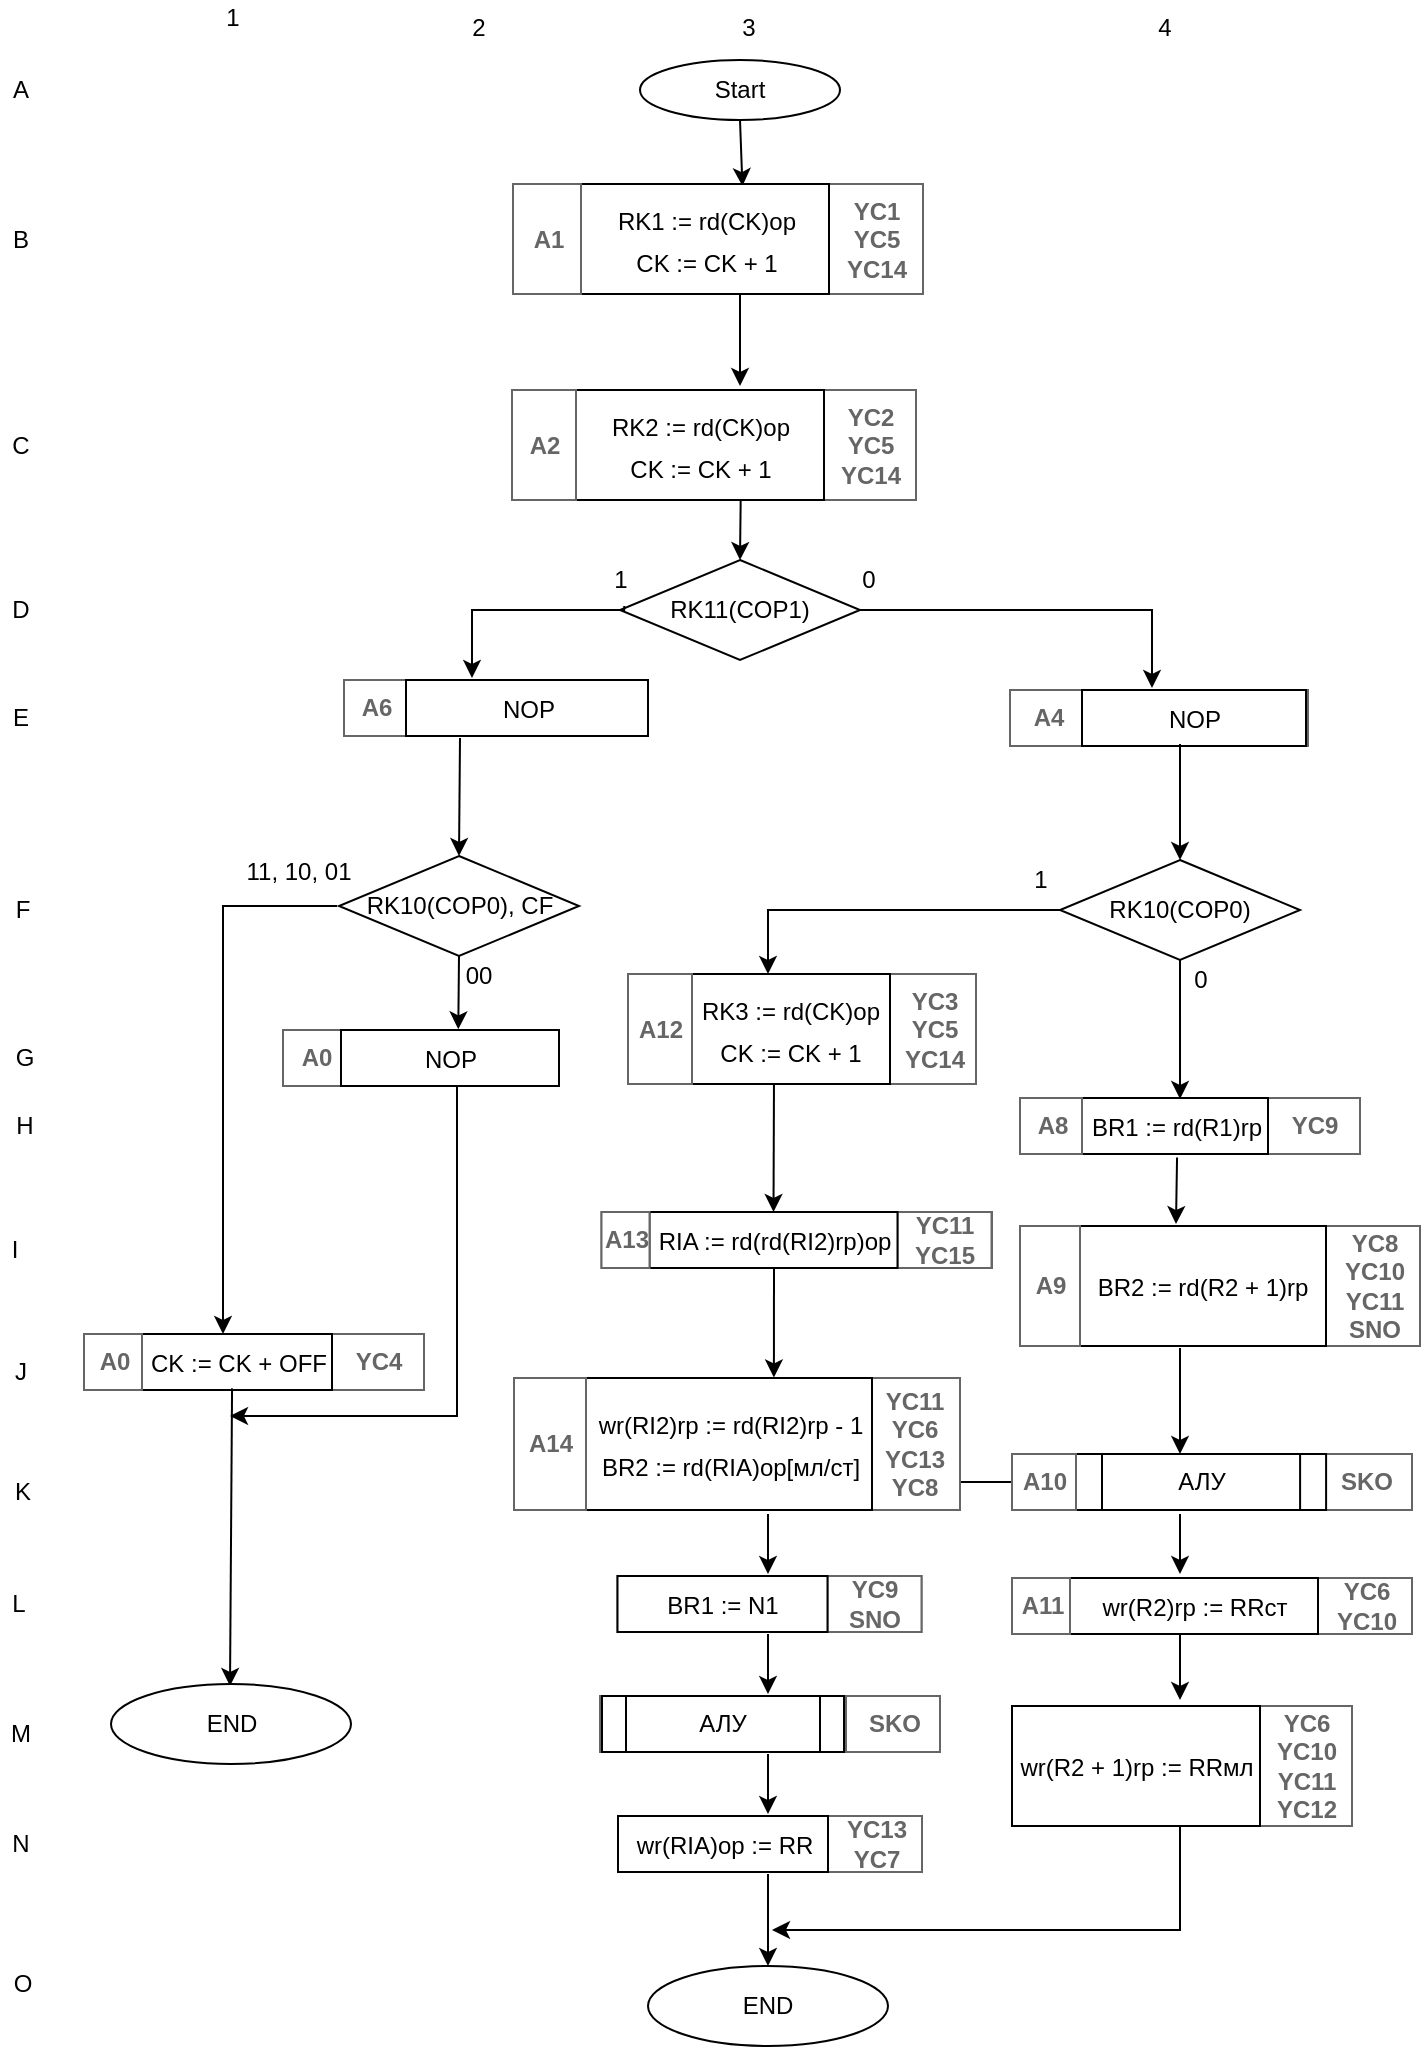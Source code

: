 <mxfile version="18.1.3" type="github">
  <diagram id="KE3Y_JJDXEvooJmlkgoM" name="Page-1">
    <mxGraphModel dx="1329" dy="425" grid="0" gridSize="10" guides="1" tooltips="1" connect="1" arrows="1" fold="1" page="0" pageScale="1" pageWidth="827" pageHeight="1169" math="0" shadow="0">
      <root>
        <mxCell id="0" />
        <mxCell id="1" parent="0" />
        <mxCell id="UL9RxV9l1OQldz9KdJYa-1" value="Start" style="ellipse;whiteSpace=wrap;html=1;" parent="1" vertex="1">
          <mxGeometry x="300" y="40" width="100" height="30" as="geometry" />
        </mxCell>
        <mxCell id="UL9RxV9l1OQldz9KdJYa-2" value="" style="endArrow=classic;html=1;rounded=0;exitX=0.5;exitY=1;exitDx=0;exitDy=0;entryX=0.651;entryY=0.019;entryDx=0;entryDy=0;entryPerimeter=0;" parent="1" source="UL9RxV9l1OQldz9KdJYa-1" target="xAPefbZH91MnTpr2km9e-11" edge="1">
          <mxGeometry width="50" height="50" relative="1" as="geometry">
            <mxPoint x="360" y="280" as="sourcePoint" />
            <mxPoint x="350" y="90" as="targetPoint" />
          </mxGeometry>
        </mxCell>
        <mxCell id="UL9RxV9l1OQldz9KdJYa-8" value="" style="endArrow=classic;html=1;rounded=0;" parent="1" edge="1">
          <mxGeometry width="50" height="50" relative="1" as="geometry">
            <mxPoint x="350" y="155" as="sourcePoint" />
            <mxPoint x="350" y="203" as="targetPoint" />
          </mxGeometry>
        </mxCell>
        <mxCell id="UL9RxV9l1OQldz9KdJYa-11" value="RK11(COP1)" style="rhombus;whiteSpace=wrap;html=1;" parent="1" vertex="1">
          <mxGeometry x="290" y="290" width="120" height="50" as="geometry" />
        </mxCell>
        <mxCell id="UL9RxV9l1OQldz9KdJYa-12" value="" style="endArrow=classic;html=1;rounded=0;exitX=0.652;exitY=0.983;exitDx=0;exitDy=0;entryX=0.5;entryY=0;entryDx=0;entryDy=0;exitPerimeter=0;" parent="1" target="UL9RxV9l1OQldz9KdJYa-11" edge="1">
          <mxGeometry width="50" height="50" relative="1" as="geometry">
            <mxPoint x="350.348" y="259.065" as="sourcePoint" />
            <mxPoint x="410" y="310" as="targetPoint" />
          </mxGeometry>
        </mxCell>
        <mxCell id="UL9RxV9l1OQldz9KdJYa-13" value="" style="edgeStyle=segmentEdgeStyle;endArrow=classic;html=1;rounded=0;exitX=0.607;exitY=1.15;exitDx=0;exitDy=0;exitPerimeter=0;" parent="1" source="UL9RxV9l1OQldz9KdJYa-30" edge="1">
          <mxGeometry width="50" height="50" relative="1" as="geometry">
            <mxPoint x="256" y="315" as="sourcePoint" />
            <mxPoint x="216" y="349" as="targetPoint" />
            <Array as="points">
              <mxPoint x="292" y="315" />
              <mxPoint x="216" y="315" />
            </Array>
          </mxGeometry>
        </mxCell>
        <mxCell id="UL9RxV9l1OQldz9KdJYa-15" value="" style="edgeStyle=segmentEdgeStyle;endArrow=classic;html=1;rounded=0;exitX=1;exitY=0.5;exitDx=0;exitDy=0;" parent="1" source="UL9RxV9l1OQldz9KdJYa-11" edge="1">
          <mxGeometry width="50" height="50" relative="1" as="geometry">
            <mxPoint x="360" y="360" as="sourcePoint" />
            <mxPoint x="556" y="354" as="targetPoint" />
            <Array as="points">
              <mxPoint x="556" y="315" />
              <mxPoint x="556" y="354" />
            </Array>
          </mxGeometry>
        </mxCell>
        <mxCell id="UL9RxV9l1OQldz9KdJYa-16" value="RK10(COP0), CF" style="rhombus;whiteSpace=wrap;html=1;" parent="1" vertex="1">
          <mxGeometry x="149.5" y="438" width="120" height="50" as="geometry" />
        </mxCell>
        <mxCell id="UL9RxV9l1OQldz9KdJYa-17" value="RK10(COP0)" style="rhombus;whiteSpace=wrap;html=1;" parent="1" vertex="1">
          <mxGeometry x="510" y="440" width="120" height="50" as="geometry" />
        </mxCell>
        <mxCell id="UL9RxV9l1OQldz9KdJYa-23" value="" style="edgeStyle=segmentEdgeStyle;endArrow=classic;html=1;rounded=0;exitX=0;exitY=0.5;exitDx=0;exitDy=0;entryX=0.5;entryY=0;entryDx=0;entryDy=0;" parent="1" edge="1">
          <mxGeometry width="50" height="50" relative="1" as="geometry">
            <mxPoint x="148.5" y="463" as="sourcePoint" />
            <mxPoint x="91.5" y="677" as="targetPoint" />
          </mxGeometry>
        </mxCell>
        <mxCell id="UL9RxV9l1OQldz9KdJYa-26" value="11, 10, 01" style="text;html=1;align=center;verticalAlign=middle;resizable=0;points=[];autosize=1;strokeColor=none;fillColor=none;" parent="1" vertex="1">
          <mxGeometry x="97.5" y="437" width="63" height="18" as="geometry" />
        </mxCell>
        <mxCell id="UL9RxV9l1OQldz9KdJYa-27" value="00" style="text;html=1;align=center;verticalAlign=middle;resizable=0;points=[];autosize=1;strokeColor=none;fillColor=none;" parent="1" vertex="1">
          <mxGeometry x="207.5" y="489" width="23" height="18" as="geometry" />
        </mxCell>
        <mxCell id="UL9RxV9l1OQldz9KdJYa-28" value="" style="edgeStyle=segmentEdgeStyle;endArrow=classic;html=1;rounded=0;exitX=0.5;exitY=1;exitDx=0;exitDy=0;" parent="1" source="Rq9QGD1ZIxuHI4rxeVDs-13" edge="1">
          <mxGeometry width="50" height="50" relative="1" as="geometry">
            <mxPoint x="208.5" y="597" as="sourcePoint" />
            <mxPoint x="95" y="718" as="targetPoint" />
            <Array as="points">
              <mxPoint x="208.5" y="553" />
              <mxPoint x="208.5" y="718" />
            </Array>
          </mxGeometry>
        </mxCell>
        <mxCell id="UL9RxV9l1OQldz9KdJYa-30" value="1" style="text;html=1;align=center;verticalAlign=middle;resizable=0;points=[];autosize=1;strokeColor=none;fillColor=none;" parent="1" vertex="1">
          <mxGeometry x="280" y="290" width="20" height="20" as="geometry" />
        </mxCell>
        <mxCell id="UL9RxV9l1OQldz9KdJYa-31" value="0" style="text;html=1;align=center;verticalAlign=middle;resizable=0;points=[];autosize=1;strokeColor=none;fillColor=none;" parent="1" vertex="1">
          <mxGeometry x="404" y="290" width="20" height="20" as="geometry" />
        </mxCell>
        <mxCell id="UL9RxV9l1OQldz9KdJYa-32" value="" style="endArrow=classic;html=1;rounded=0;exitX=0.5;exitY=1;exitDx=0;exitDy=0;entryX=0.527;entryY=0.017;entryDx=0;entryDy=0;entryPerimeter=0;" parent="1" source="UL9RxV9l1OQldz9KdJYa-17" target="xAPefbZH91MnTpr2km9e-21" edge="1">
          <mxGeometry width="50" height="50" relative="1" as="geometry">
            <mxPoint x="330" y="700" as="sourcePoint" />
            <mxPoint x="569" y="558" as="targetPoint" />
          </mxGeometry>
        </mxCell>
        <mxCell id="UL9RxV9l1OQldz9KdJYa-35" value="" style="endArrow=classic;html=1;rounded=0;exitX=0.511;exitY=1.061;exitDx=0;exitDy=0;exitPerimeter=0;" parent="1" source="xAPefbZH91MnTpr2km9e-21" edge="1">
          <mxGeometry width="50" height="50" relative="1" as="geometry">
            <mxPoint x="571" y="588" as="sourcePoint" />
            <mxPoint x="568" y="622" as="targetPoint" />
          </mxGeometry>
        </mxCell>
        <mxCell id="UL9RxV9l1OQldz9KdJYa-36" value="" style="endArrow=classic;html=1;rounded=0;entryX=0.5;entryY=0;entryDx=0;entryDy=0;" parent="1" edge="1">
          <mxGeometry width="50" height="50" relative="1" as="geometry">
            <mxPoint x="570" y="684" as="sourcePoint" />
            <mxPoint x="570" y="737" as="targetPoint" />
          </mxGeometry>
        </mxCell>
        <mxCell id="UL9RxV9l1OQldz9KdJYa-40" value="" style="endArrow=classic;html=1;rounded=0;exitX=0.5;exitY=1;exitDx=0;exitDy=0;entryX=0.5;entryY=0;entryDx=0;entryDy=0;" parent="1" edge="1">
          <mxGeometry width="50" height="50" relative="1" as="geometry">
            <mxPoint x="570" y="767" as="sourcePoint" />
            <mxPoint x="570" y="797" as="targetPoint" />
          </mxGeometry>
        </mxCell>
        <mxCell id="UL9RxV9l1OQldz9KdJYa-41" value="" style="edgeStyle=segmentEdgeStyle;endArrow=classic;html=1;rounded=0;exitX=0;exitY=0.5;exitDx=0;exitDy=0;entryX=0.5;entryY=0;entryDx=0;entryDy=0;" parent="1" source="UL9RxV9l1OQldz9KdJYa-17" edge="1">
          <mxGeometry width="50" height="50" relative="1" as="geometry">
            <mxPoint x="354" y="578" as="sourcePoint" />
            <mxPoint x="364" y="497" as="targetPoint" />
          </mxGeometry>
        </mxCell>
        <mxCell id="UL9RxV9l1OQldz9KdJYa-42" value="0" style="text;html=1;align=center;verticalAlign=middle;resizable=0;points=[];autosize=1;strokeColor=none;fillColor=none;" parent="1" vertex="1">
          <mxGeometry x="570" y="490" width="20" height="20" as="geometry" />
        </mxCell>
        <mxCell id="UL9RxV9l1OQldz9KdJYa-43" value="1" style="text;html=1;align=center;verticalAlign=middle;resizable=0;points=[];autosize=1;strokeColor=none;fillColor=none;" parent="1" vertex="1">
          <mxGeometry x="490" y="440" width="20" height="20" as="geometry" />
        </mxCell>
        <mxCell id="UL9RxV9l1OQldz9KdJYa-49" value="" style="endArrow=classic;html=1;rounded=0;entryX=0.5;entryY=0;entryDx=0;entryDy=0;" parent="1" edge="1" target="xAPefbZH91MnTpr2km9e-46">
          <mxGeometry width="50" height="50" relative="1" as="geometry">
            <mxPoint x="367" y="548" as="sourcePoint" />
            <mxPoint x="364" y="617" as="targetPoint" />
          </mxGeometry>
        </mxCell>
        <mxCell id="UL9RxV9l1OQldz9KdJYa-50" value="" style="endArrow=classic;html=1;rounded=0;entryX=0.657;entryY=-0.004;entryDx=0;entryDy=0;entryPerimeter=0;" parent="1" target="xAPefbZH91MnTpr2km9e-49" edge="1">
          <mxGeometry width="50" height="50" relative="1" as="geometry">
            <mxPoint x="367" y="642" as="sourcePoint" />
            <mxPoint x="364" y="677" as="targetPoint" />
          </mxGeometry>
        </mxCell>
        <mxCell id="UL9RxV9l1OQldz9KdJYa-54" value="" style="endArrow=classic;html=1;rounded=0;exitX=0.5;exitY=1;exitDx=0;exitDy=0;entryX=0.5;entryY=0;entryDx=0;entryDy=0;" parent="1" edge="1">
          <mxGeometry width="50" height="50" relative="1" as="geometry">
            <mxPoint x="364" y="767" as="sourcePoint" />
            <mxPoint x="364" y="797" as="targetPoint" />
          </mxGeometry>
        </mxCell>
        <mxCell id="UL9RxV9l1OQldz9KdJYa-56" value="" style="endArrow=classic;html=1;rounded=0;exitX=0.5;exitY=1;exitDx=0;exitDy=0;entryX=0.5;entryY=0;entryDx=0;entryDy=0;" parent="1" edge="1">
          <mxGeometry width="50" height="50" relative="1" as="geometry">
            <mxPoint x="364" y="827" as="sourcePoint" />
            <mxPoint x="364" y="857" as="targetPoint" />
          </mxGeometry>
        </mxCell>
        <mxCell id="UL9RxV9l1OQldz9KdJYa-58" value="" style="endArrow=classic;html=1;rounded=0;exitX=0.5;exitY=1;exitDx=0;exitDy=0;entryX=0.5;entryY=0;entryDx=0;entryDy=0;" parent="1" edge="1">
          <mxGeometry width="50" height="50" relative="1" as="geometry">
            <mxPoint x="364" y="887" as="sourcePoint" />
            <mxPoint x="364" y="917" as="targetPoint" />
          </mxGeometry>
        </mxCell>
        <mxCell id="UL9RxV9l1OQldz9KdJYa-59" value="END" style="ellipse;whiteSpace=wrap;html=1;" parent="1" vertex="1">
          <mxGeometry x="304" y="993" width="120" height="40" as="geometry" />
        </mxCell>
        <mxCell id="UL9RxV9l1OQldz9KdJYa-60" value="" style="endArrow=classic;html=1;rounded=0;exitX=0.5;exitY=1;exitDx=0;exitDy=0;entryX=0.5;entryY=0;entryDx=0;entryDy=0;" parent="1" target="UL9RxV9l1OQldz9KdJYa-59" edge="1">
          <mxGeometry width="50" height="50" relative="1" as="geometry">
            <mxPoint x="364" y="947" as="sourcePoint" />
            <mxPoint x="359.5" y="900" as="targetPoint" />
          </mxGeometry>
        </mxCell>
        <mxCell id="UL9RxV9l1OQldz9KdJYa-65" value="" style="edgeStyle=segmentEdgeStyle;endArrow=classic;html=1;rounded=0;" parent="1" source="xAPefbZH91MnTpr2km9e-36" edge="1">
          <mxGeometry width="50" height="50" relative="1" as="geometry">
            <mxPoint x="570" y="933" as="sourcePoint" />
            <mxPoint x="366" y="975" as="targetPoint" />
            <Array as="points">
              <mxPoint x="570" y="975" />
            </Array>
          </mxGeometry>
        </mxCell>
        <mxCell id="UL9RxV9l1OQldz9KdJYa-66" value="1" style="text;html=1;align=center;verticalAlign=middle;resizable=0;points=[];autosize=1;strokeColor=none;fillColor=none;" parent="1" vertex="1">
          <mxGeometry x="87" y="10" width="17" height="18" as="geometry" />
        </mxCell>
        <mxCell id="UL9RxV9l1OQldz9KdJYa-67" value="2" style="text;html=1;align=center;verticalAlign=middle;resizable=0;points=[];autosize=1;strokeColor=none;fillColor=none;" parent="1" vertex="1">
          <mxGeometry x="210.5" y="15" width="17" height="18" as="geometry" />
        </mxCell>
        <mxCell id="UL9RxV9l1OQldz9KdJYa-68" value="3" style="text;html=1;align=center;verticalAlign=middle;resizable=0;points=[];autosize=1;strokeColor=none;fillColor=none;" parent="1" vertex="1">
          <mxGeometry x="345" y="15" width="17" height="18" as="geometry" />
        </mxCell>
        <mxCell id="UL9RxV9l1OQldz9KdJYa-69" value="4" style="text;html=1;align=center;verticalAlign=middle;resizable=0;points=[];autosize=1;strokeColor=none;fillColor=none;" parent="1" vertex="1">
          <mxGeometry x="553" y="15" width="17" height="18" as="geometry" />
        </mxCell>
        <mxCell id="UL9RxV9l1OQldz9KdJYa-70" value="A" style="text;html=1;align=center;verticalAlign=middle;resizable=0;points=[];autosize=1;strokeColor=none;fillColor=none;" parent="1" vertex="1">
          <mxGeometry x="-19.5" y="46" width="18" height="18" as="geometry" />
        </mxCell>
        <mxCell id="UL9RxV9l1OQldz9KdJYa-71" value="B" style="text;html=1;align=center;verticalAlign=middle;resizable=0;points=[];autosize=1;strokeColor=none;fillColor=none;" parent="1" vertex="1">
          <mxGeometry x="-19.5" y="120.5" width="18" height="18" as="geometry" />
        </mxCell>
        <mxCell id="UL9RxV9l1OQldz9KdJYa-72" value="C" style="text;html=1;align=center;verticalAlign=middle;resizable=0;points=[];autosize=1;strokeColor=none;fillColor=none;" parent="1" vertex="1">
          <mxGeometry x="-19.5" y="223.5" width="19" height="18" as="geometry" />
        </mxCell>
        <mxCell id="UL9RxV9l1OQldz9KdJYa-73" value="D" style="text;html=1;align=center;verticalAlign=middle;resizable=0;points=[];autosize=1;strokeColor=none;fillColor=none;" parent="1" vertex="1">
          <mxGeometry x="-19.5" y="306" width="19" height="18" as="geometry" />
        </mxCell>
        <mxCell id="UL9RxV9l1OQldz9KdJYa-76" value="E" style="text;html=1;align=center;verticalAlign=middle;resizable=0;points=[];autosize=1;strokeColor=none;fillColor=none;" parent="1" vertex="1">
          <mxGeometry x="-19" y="360" width="18" height="18" as="geometry" />
        </mxCell>
        <mxCell id="UL9RxV9l1OQldz9KdJYa-77" value="F" style="text;html=1;align=center;verticalAlign=middle;resizable=0;points=[];autosize=1;strokeColor=none;fillColor=none;" parent="1" vertex="1">
          <mxGeometry x="-18" y="456" width="17" height="18" as="geometry" />
        </mxCell>
        <mxCell id="UL9RxV9l1OQldz9KdJYa-78" value="G" style="text;html=1;align=center;verticalAlign=middle;resizable=0;points=[];autosize=1;strokeColor=none;fillColor=none;" parent="1" vertex="1">
          <mxGeometry x="-18" y="530" width="19" height="18" as="geometry" />
        </mxCell>
        <mxCell id="UL9RxV9l1OQldz9KdJYa-79" value="H" style="text;html=1;align=center;verticalAlign=middle;resizable=0;points=[];autosize=1;strokeColor=none;fillColor=none;" parent="1" vertex="1">
          <mxGeometry x="-18" y="564" width="19" height="18" as="geometry" />
        </mxCell>
        <mxCell id="UL9RxV9l1OQldz9KdJYa-80" value="I" style="text;html=1;align=center;verticalAlign=middle;resizable=0;points=[];autosize=1;strokeColor=none;fillColor=none;" parent="1" vertex="1">
          <mxGeometry x="-19.5" y="626" width="13" height="18" as="geometry" />
        </mxCell>
        <mxCell id="UL9RxV9l1OQldz9KdJYa-81" value="J" style="text;html=1;align=center;verticalAlign=middle;resizable=0;points=[];autosize=1;strokeColor=none;fillColor=none;" parent="1" vertex="1">
          <mxGeometry x="-18" y="687" width="16" height="18" as="geometry" />
        </mxCell>
        <mxCell id="UL9RxV9l1OQldz9KdJYa-82" value="K" style="text;html=1;align=center;verticalAlign=middle;resizable=0;points=[];autosize=1;strokeColor=none;fillColor=none;" parent="1" vertex="1">
          <mxGeometry x="-18" y="747" width="18" height="18" as="geometry" />
        </mxCell>
        <mxCell id="UL9RxV9l1OQldz9KdJYa-83" value="L" style="text;html=1;align=center;verticalAlign=middle;resizable=0;points=[];autosize=1;strokeColor=none;fillColor=none;" parent="1" vertex="1">
          <mxGeometry x="-19.5" y="803" width="17" height="18" as="geometry" />
        </mxCell>
        <mxCell id="UL9RxV9l1OQldz9KdJYa-84" value="M" style="text;html=1;align=center;verticalAlign=middle;resizable=0;points=[];autosize=1;strokeColor=none;fillColor=none;" parent="1" vertex="1">
          <mxGeometry x="-20" y="868" width="20" height="18" as="geometry" />
        </mxCell>
        <mxCell id="UL9RxV9l1OQldz9KdJYa-85" value="N" style="text;html=1;align=center;verticalAlign=middle;resizable=0;points=[];autosize=1;strokeColor=none;fillColor=none;" parent="1" vertex="1">
          <mxGeometry x="-20" y="923" width="19" height="18" as="geometry" />
        </mxCell>
        <mxCell id="UL9RxV9l1OQldz9KdJYa-87" value="" style="endArrow=classic;html=1;rounded=0;exitX=0.5;exitY=1;exitDx=0;exitDy=0;entryX=0.5;entryY=0;entryDx=0;entryDy=0;" parent="1" edge="1">
          <mxGeometry width="50" height="50" relative="1" as="geometry">
            <mxPoint x="570" y="827" as="sourcePoint" />
            <mxPoint x="570" y="860" as="targetPoint" />
          </mxGeometry>
        </mxCell>
        <mxCell id="xAPefbZH91MnTpr2km9e-9" value="A" style="strokeWidth=1;shadow=0;dashed=0;align=center;html=1;rSize=10;fillColor=#ffffff;strokeColor=#666666;" parent="1" vertex="1">
          <mxGeometry x="236.5" y="102" width="204.5" height="55" as="geometry" />
        </mxCell>
        <mxCell id="xAPefbZH91MnTpr2km9e-10" value="&lt;font style=&quot;font-size: 12px;&quot;&gt;YC1&lt;br&gt;YC5&lt;br&gt;YC14&lt;br&gt;&lt;/font&gt;" style="strokeColor=inherit;fillColor=inherit;gradientColor=inherit;strokeWidth=1;shadow=0;dashed=0;align=center;html=1;shape=mxgraph.mockup.rrect;rSize=0;fontSize=12;fontColor=#666666;fontStyle=1;resizeHeight=1;" parent="xAPefbZH91MnTpr2km9e-9" vertex="1">
          <mxGeometry width="47" height="55" relative="1" as="geometry">
            <mxPoint x="158" as="offset" />
          </mxGeometry>
        </mxCell>
        <mxCell id="xAPefbZH91MnTpr2km9e-11" value="&lt;p&gt;&lt;span style=&quot;color: rgb(0, 0, 0); font-size: 12px; font-weight: 400;&quot;&gt;RK1 := rd(CK)op&lt;br&gt;&lt;/span&gt;&lt;span style=&quot;color: rgb(0, 0, 0); font-size: 12px; font-weight: 400;&quot;&gt;CK := CK + 1&lt;/span&gt;&lt;span style=&quot;color: rgb(0, 0, 0); font-size: 12px; font-weight: 400;&quot;&gt;&lt;br&gt;&lt;/span&gt;&lt;/p&gt;" style="strokeWidth=1;shadow=0;dashed=0;align=center;html=1;rSize=10;fontSize=17;fontColor=#666666;fontStyle=1;resizeHeight=1;" parent="xAPefbZH91MnTpr2km9e-9" vertex="1">
          <mxGeometry width="124" height="55" relative="1" as="geometry">
            <mxPoint x="34" as="offset" />
          </mxGeometry>
        </mxCell>
        <mxCell id="MhmN1Jns1NANqFbFKauU-1" value="&lt;font style=&quot;font-size: 12px;&quot;&gt;A1&lt;br&gt;&lt;/font&gt;" style="strokeColor=inherit;fillColor=inherit;gradientColor=inherit;strokeWidth=1;shadow=0;dashed=0;align=center;html=1;shape=mxgraph.mockup.rrect;rSize=0;fontSize=12;fontColor=#666666;fontStyle=1;resizeHeight=1;" vertex="1" parent="xAPefbZH91MnTpr2km9e-9">
          <mxGeometry width="34" height="55" relative="1" as="geometry">
            <mxPoint as="offset" />
          </mxGeometry>
        </mxCell>
        <mxCell id="xAPefbZH91MnTpr2km9e-16" value="A" style="strokeWidth=1;shadow=0;dashed=0;align=center;html=1;rSize=10;fillColor=#ffffff;strokeColor=#666666;" parent="1" vertex="1">
          <mxGeometry x="236" y="205" width="202" height="55" as="geometry" />
        </mxCell>
        <mxCell id="xAPefbZH91MnTpr2km9e-17" value="&lt;font style=&quot;font-size: 12px;&quot;&gt;YC2&lt;br&gt;YC5&lt;br&gt;YC14&lt;br&gt;&lt;/font&gt;" style="strokeColor=inherit;fillColor=inherit;gradientColor=inherit;strokeWidth=1;shadow=0;dashed=0;align=center;html=1;shape=mxgraph.mockup.rrect;rSize=0;fontSize=12;fontColor=#666666;fontStyle=1;resizeHeight=1;" parent="xAPefbZH91MnTpr2km9e-16" vertex="1">
          <mxGeometry width="47" height="55" relative="1" as="geometry">
            <mxPoint x="155" as="offset" />
          </mxGeometry>
        </mxCell>
        <mxCell id="xAPefbZH91MnTpr2km9e-18" value="&lt;p&gt;&lt;span style=&quot;color: rgb(0, 0, 0); font-size: 12px; font-weight: 400;&quot;&gt;RK2 := rd(CK)op&lt;br&gt;&lt;/span&gt;&lt;span style=&quot;color: rgb(0, 0, 0); font-size: 12px; font-weight: 400;&quot;&gt;CK := CK + 1&lt;/span&gt;&lt;span style=&quot;color: rgb(0, 0, 0); font-size: 12px; font-weight: 400;&quot;&gt;&lt;br&gt;&lt;/span&gt;&lt;/p&gt;" style="strokeWidth=1;shadow=0;dashed=0;align=center;html=1;rSize=10;fontSize=17;fontColor=#666666;fontStyle=1;resizeHeight=1;" parent="xAPefbZH91MnTpr2km9e-16" vertex="1">
          <mxGeometry width="124" height="55" relative="1" as="geometry">
            <mxPoint x="32" as="offset" />
          </mxGeometry>
        </mxCell>
        <mxCell id="MhmN1Jns1NANqFbFKauU-2" value="&lt;font style=&quot;font-size: 12px;&quot;&gt;A2&lt;br&gt;&lt;/font&gt;" style="strokeColor=inherit;fillColor=inherit;gradientColor=inherit;strokeWidth=1;shadow=0;dashed=0;align=center;html=1;shape=mxgraph.mockup.rrect;rSize=0;fontSize=12;fontColor=#666666;fontStyle=1;resizeHeight=1;" vertex="1" parent="xAPefbZH91MnTpr2km9e-16">
          <mxGeometry width="32" height="55" relative="1" as="geometry">
            <mxPoint as="offset" />
          </mxGeometry>
        </mxCell>
        <mxCell id="xAPefbZH91MnTpr2km9e-19" value="A" style="strokeWidth=1;shadow=0;dashed=0;align=center;html=1;rSize=10;fillColor=#ffffff;strokeColor=#666666;" parent="1" vertex="1">
          <mxGeometry x="490" y="559" width="168" height="28" as="geometry" />
        </mxCell>
        <mxCell id="xAPefbZH91MnTpr2km9e-20" value="&lt;font style=&quot;font-size: 12px;&quot;&gt;YC9&lt;br&gt;&lt;/font&gt;" style="strokeColor=inherit;fillColor=inherit;gradientColor=inherit;strokeWidth=1;shadow=0;dashed=0;align=center;html=1;shape=mxgraph.mockup.rrect;rSize=0;fontSize=12;fontColor=#666666;fontStyle=1;resizeHeight=1;" parent="xAPefbZH91MnTpr2km9e-19" vertex="1">
          <mxGeometry width="47" height="28" relative="1" as="geometry">
            <mxPoint x="123" as="offset" />
          </mxGeometry>
        </mxCell>
        <mxCell id="xAPefbZH91MnTpr2km9e-21" value="&lt;p&gt;&lt;span style=&quot;color: rgb(0, 0, 0); font-size: 12px; font-weight: 400;&quot;&gt;BR1 := rd(R1)rp&lt;/span&gt;&lt;span style=&quot;color: rgb(0, 0, 0); font-size: 12px; font-weight: 400;&quot;&gt;&lt;br&gt;&lt;/span&gt;&lt;/p&gt;" style="strokeWidth=1;shadow=0;dashed=0;align=center;html=1;rSize=10;fontSize=17;fontColor=#666666;fontStyle=1;resizeHeight=1;" parent="xAPefbZH91MnTpr2km9e-19" vertex="1">
          <mxGeometry width="93" height="28" relative="1" as="geometry">
            <mxPoint x="31" as="offset" />
          </mxGeometry>
        </mxCell>
        <mxCell id="MhmN1Jns1NANqFbFKauU-6" value="&lt;font style=&quot;font-size: 12px;&quot;&gt;A8&lt;br&gt;&lt;/font&gt;" style="strokeColor=inherit;fillColor=inherit;gradientColor=inherit;strokeWidth=1;shadow=0;dashed=0;align=center;html=1;shape=mxgraph.mockup.rrect;rSize=0;fontSize=12;fontColor=#666666;fontStyle=1;resizeHeight=1;" vertex="1" parent="xAPefbZH91MnTpr2km9e-19">
          <mxGeometry width="31" height="28" relative="1" as="geometry">
            <mxPoint as="offset" />
          </mxGeometry>
        </mxCell>
        <mxCell id="xAPefbZH91MnTpr2km9e-22" value="A" style="strokeWidth=1;shadow=0;dashed=0;align=center;html=1;rSize=10;fillColor=#ffffff;strokeColor=#666666;" parent="1" vertex="1">
          <mxGeometry x="490" y="623" width="200" height="60" as="geometry" />
        </mxCell>
        <mxCell id="xAPefbZH91MnTpr2km9e-23" value="&lt;font style=&quot;font-size: 12px;&quot;&gt;YC8&lt;br&gt;YC10&lt;br&gt;YC11&lt;br&gt;SNO&lt;br&gt;&lt;/font&gt;" style="strokeColor=inherit;fillColor=inherit;gradientColor=inherit;strokeWidth=1;shadow=0;dashed=0;align=center;html=1;shape=mxgraph.mockup.rrect;rSize=0;fontSize=12;fontColor=#666666;fontStyle=1;resizeHeight=1;" parent="xAPefbZH91MnTpr2km9e-22" vertex="1">
          <mxGeometry width="47" height="60" relative="1" as="geometry">
            <mxPoint x="153" as="offset" />
          </mxGeometry>
        </mxCell>
        <mxCell id="xAPefbZH91MnTpr2km9e-24" value="&lt;p&gt;&lt;span style=&quot;color: rgb(0, 0, 0); font-size: 12px; font-weight: 400;&quot;&gt;BR2 := rd(R2 + 1)rp&lt;/span&gt;&lt;span style=&quot;color: rgb(0, 0, 0); font-size: 12px; font-weight: 400;&quot;&gt;&lt;br&gt;&lt;/span&gt;&lt;/p&gt;" style="strokeWidth=1;shadow=0;dashed=0;align=center;html=1;rSize=10;fontSize=17;fontColor=#666666;fontStyle=1;resizeHeight=1;" parent="xAPefbZH91MnTpr2km9e-22" vertex="1">
          <mxGeometry width="124" height="60" relative="1" as="geometry">
            <mxPoint x="29" as="offset" />
          </mxGeometry>
        </mxCell>
        <mxCell id="MhmN1Jns1NANqFbFKauU-8" value="&lt;font style=&quot;font-size: 12px;&quot;&gt;A9&lt;br&gt;&lt;/font&gt;" style="strokeColor=inherit;fillColor=inherit;gradientColor=inherit;strokeWidth=1;shadow=0;dashed=0;align=center;html=1;shape=mxgraph.mockup.rrect;rSize=0;fontSize=12;fontColor=#666666;fontStyle=1;resizeHeight=1;" vertex="1" parent="xAPefbZH91MnTpr2km9e-22">
          <mxGeometry width="30" height="60" relative="1" as="geometry">
            <mxPoint as="offset" />
          </mxGeometry>
        </mxCell>
        <mxCell id="MhmN1Jns1NANqFbFKauU-13" value="" style="edgeStyle=orthogonalEdgeStyle;rounded=0;orthogonalLoop=1;jettySize=auto;html=1;" edge="1" parent="1" source="xAPefbZH91MnTpr2km9e-25" target="xAPefbZH91MnTpr2km9e-49">
          <mxGeometry relative="1" as="geometry" />
        </mxCell>
        <mxCell id="xAPefbZH91MnTpr2km9e-25" value="" style="strokeWidth=1;shadow=0;dashed=0;align=center;html=1;rSize=10;fillColor=#ffffff;strokeColor=#666666;" parent="1" vertex="1">
          <mxGeometry x="486" y="737" width="200" height="28" as="geometry" />
        </mxCell>
        <mxCell id="xAPefbZH91MnTpr2km9e-26" value="&lt;font style=&quot;font-size: 12px;&quot;&gt;SKO&lt;br&gt;&lt;/font&gt;" style="strokeColor=inherit;fillColor=inherit;gradientColor=inherit;strokeWidth=1;shadow=0;dashed=0;align=center;html=1;shape=mxgraph.mockup.rrect;rSize=0;fontSize=12;fontColor=#666666;fontStyle=1;resizeHeight=1;" parent="xAPefbZH91MnTpr2km9e-25" vertex="1">
          <mxGeometry width="47" height="28" relative="1" as="geometry">
            <mxPoint x="153" as="offset" />
          </mxGeometry>
        </mxCell>
        <mxCell id="xAPefbZH91MnTpr2km9e-28" value="АЛУ" style="shape=process;whiteSpace=wrap;html=1;backgroundOutline=1;" parent="xAPefbZH91MnTpr2km9e-25" vertex="1">
          <mxGeometry x="32" width="125.05" height="28" as="geometry" />
        </mxCell>
        <mxCell id="MhmN1Jns1NANqFbFKauU-14" value="&lt;font style=&quot;font-size: 12px;&quot;&gt;A10&lt;br&gt;&lt;/font&gt;" style="strokeColor=inherit;fillColor=inherit;gradientColor=inherit;strokeWidth=1;shadow=0;dashed=0;align=center;html=1;shape=mxgraph.mockup.rrect;rSize=0;fontSize=12;fontColor=#666666;fontStyle=1;resizeHeight=1;" vertex="1" parent="xAPefbZH91MnTpr2km9e-25">
          <mxGeometry width="32" height="28" relative="1" as="geometry">
            <mxPoint as="offset" />
          </mxGeometry>
        </mxCell>
        <mxCell id="xAPefbZH91MnTpr2km9e-29" value="A" style="strokeWidth=1;shadow=0;dashed=0;align=center;html=1;rSize=10;fillColor=#ffffff;strokeColor=#666666;" parent="1" vertex="1">
          <mxGeometry x="486" y="799" width="200" height="28" as="geometry" />
        </mxCell>
        <mxCell id="xAPefbZH91MnTpr2km9e-30" value="&lt;font style=&quot;font-size: 12px;&quot;&gt;YC6&lt;br&gt;YC10&lt;br&gt;&lt;/font&gt;" style="strokeColor=inherit;fillColor=inherit;gradientColor=inherit;strokeWidth=1;shadow=0;dashed=0;align=center;html=1;shape=mxgraph.mockup.rrect;rSize=0;fontSize=12;fontColor=#666666;fontStyle=1;resizeHeight=1;" parent="xAPefbZH91MnTpr2km9e-29" vertex="1">
          <mxGeometry width="47" height="28" relative="1" as="geometry">
            <mxPoint x="153" as="offset" />
          </mxGeometry>
        </mxCell>
        <mxCell id="xAPefbZH91MnTpr2km9e-31" value="&lt;p&gt;&lt;span style=&quot;color: rgb(0, 0, 0); font-size: 12px; font-weight: 400;&quot;&gt;wr(R2)rp := RRст&lt;/span&gt;&lt;span style=&quot;color: rgb(0, 0, 0); font-size: 12px; font-weight: 400;&quot;&gt;&lt;br&gt;&lt;/span&gt;&lt;/p&gt;" style="strokeWidth=1;shadow=0;dashed=0;align=center;html=1;rSize=10;fontSize=17;fontColor=#666666;fontStyle=1;resizeHeight=1;" parent="xAPefbZH91MnTpr2km9e-29" vertex="1">
          <mxGeometry width="124" height="28" relative="1" as="geometry">
            <mxPoint x="29" as="offset" />
          </mxGeometry>
        </mxCell>
        <mxCell id="MhmN1Jns1NANqFbFKauU-15" value="&lt;font style=&quot;font-size: 12px;&quot;&gt;A11&lt;br&gt;&lt;/font&gt;" style="strokeColor=inherit;fillColor=inherit;gradientColor=inherit;strokeWidth=1;shadow=0;dashed=0;align=center;html=1;shape=mxgraph.mockup.rrect;rSize=0;fontSize=12;fontColor=#666666;fontStyle=1;resizeHeight=1;" vertex="1" parent="xAPefbZH91MnTpr2km9e-29">
          <mxGeometry width="29" height="28" relative="1" as="geometry">
            <mxPoint as="offset" />
          </mxGeometry>
        </mxCell>
        <mxCell id="xAPefbZH91MnTpr2km9e-34" value="A" style="strokeWidth=1;shadow=0;dashed=0;align=center;html=1;rSize=10;fillColor=#ffffff;strokeColor=#666666;" parent="1" vertex="1">
          <mxGeometry x="486" y="863" width="168" height="60" as="geometry" />
        </mxCell>
        <mxCell id="xAPefbZH91MnTpr2km9e-35" value="&lt;font style=&quot;font-size: 12px;&quot;&gt;YC6&lt;br&gt;YC10&lt;br&gt;YC11&lt;br&gt;YC12&lt;br&gt;&lt;/font&gt;" style="strokeColor=inherit;fillColor=inherit;gradientColor=inherit;strokeWidth=1;shadow=0;dashed=0;align=center;html=1;shape=mxgraph.mockup.rrect;rSize=0;fontSize=12;fontColor=#666666;fontStyle=1;resizeHeight=1;" parent="xAPefbZH91MnTpr2km9e-34" vertex="1">
          <mxGeometry width="47" height="60.0" relative="1" as="geometry">
            <mxPoint x="123" as="offset" />
          </mxGeometry>
        </mxCell>
        <mxCell id="xAPefbZH91MnTpr2km9e-36" value="&lt;p&gt;&lt;span style=&quot;color: rgb(0, 0, 0); font-size: 12px; font-weight: 400;&quot;&gt;wr(R2 + 1)rp := RRмл&lt;/span&gt;&lt;span style=&quot;color: rgb(0, 0, 0); font-size: 12px; font-weight: 400;&quot;&gt;&lt;br&gt;&lt;/span&gt;&lt;/p&gt;" style="strokeWidth=1;shadow=0;dashed=0;align=center;html=1;rSize=10;fontSize=17;fontColor=#666666;fontStyle=1;resizeHeight=1;" parent="xAPefbZH91MnTpr2km9e-34" vertex="1">
          <mxGeometry width="124" height="60.0" relative="1" as="geometry">
            <mxPoint as="offset" />
          </mxGeometry>
        </mxCell>
        <mxCell id="xAPefbZH91MnTpr2km9e-37" value="A" style="strokeWidth=1;shadow=0;dashed=0;align=center;html=1;rSize=10;fillColor=#ffffff;strokeColor=#666666;" parent="1" vertex="1">
          <mxGeometry x="22" y="677" width="170" height="28" as="geometry" />
        </mxCell>
        <mxCell id="xAPefbZH91MnTpr2km9e-38" value="&lt;font style=&quot;font-size: 12px;&quot;&gt;YC4&lt;br&gt;&lt;/font&gt;" style="strokeColor=inherit;fillColor=inherit;gradientColor=inherit;strokeWidth=1;shadow=0;dashed=0;align=center;html=1;shape=mxgraph.mockup.rrect;rSize=0;fontSize=12;fontColor=#666666;fontStyle=1;resizeHeight=1;" parent="xAPefbZH91MnTpr2km9e-37" vertex="1">
          <mxGeometry width="47" height="28" relative="1" as="geometry">
            <mxPoint x="123" as="offset" />
          </mxGeometry>
        </mxCell>
        <mxCell id="xAPefbZH91MnTpr2km9e-39" value="&lt;p&gt;&lt;span style=&quot;color: rgb(0, 0, 0); font-size: 12px; font-weight: 400;&quot;&gt;CK := CK + OFF&lt;/span&gt;&lt;span style=&quot;color: rgb(0, 0, 0); font-size: 12px; font-weight: 400;&quot;&gt;&lt;br&gt;&lt;/span&gt;&lt;/p&gt;" style="strokeWidth=1;shadow=0;dashed=0;align=center;html=1;rSize=10;fontSize=17;fontColor=#666666;fontStyle=1;resizeHeight=1;" parent="xAPefbZH91MnTpr2km9e-37" vertex="1">
          <mxGeometry width="95" height="28" relative="1" as="geometry">
            <mxPoint x="29" as="offset" />
          </mxGeometry>
        </mxCell>
        <mxCell id="MhmN1Jns1NANqFbFKauU-9" value="&lt;font style=&quot;font-size: 12px;&quot;&gt;A0&lt;br&gt;&lt;/font&gt;" style="strokeColor=inherit;fillColor=inherit;gradientColor=inherit;strokeWidth=1;shadow=0;dashed=0;align=center;html=1;shape=mxgraph.mockup.rrect;rSize=0;fontSize=12;fontColor=#666666;fontStyle=1;resizeHeight=1;" vertex="1" parent="xAPefbZH91MnTpr2km9e-37">
          <mxGeometry width="29" height="28" relative="1" as="geometry">
            <mxPoint as="offset" />
          </mxGeometry>
        </mxCell>
        <mxCell id="xAPefbZH91MnTpr2km9e-40" value="A" style="strokeWidth=1;shadow=0;dashed=0;align=center;html=1;rSize=10;fillColor=#ffffff;strokeColor=#666666;" parent="1" vertex="1">
          <mxGeometry x="294" y="497" width="174" height="55" as="geometry" />
        </mxCell>
        <mxCell id="xAPefbZH91MnTpr2km9e-41" value="&lt;font style=&quot;font-size: 12px;&quot;&gt;YC3&lt;br&gt;YC5&lt;br&gt;YC14&lt;br&gt;&lt;/font&gt;" style="strokeColor=inherit;fillColor=inherit;gradientColor=inherit;strokeWidth=1;shadow=0;dashed=0;align=center;html=1;shape=mxgraph.mockup.rrect;rSize=0;fontSize=12;fontColor=#666666;fontStyle=1;resizeHeight=1;" parent="xAPefbZH91MnTpr2km9e-40" vertex="1">
          <mxGeometry width="43" height="55" relative="1" as="geometry">
            <mxPoint x="131" as="offset" />
          </mxGeometry>
        </mxCell>
        <mxCell id="xAPefbZH91MnTpr2km9e-42" value="&lt;p&gt;&lt;span style=&quot;color: rgb(0, 0, 0); font-size: 12px; font-weight: 400;&quot;&gt;RK3 := rd(CK)op&lt;/span&gt;&lt;span style=&quot;color: rgb(0, 0, 0); font-size: 12px; font-weight: 400;&quot;&gt;&lt;br&gt;&lt;/span&gt;&lt;span style=&quot;color: rgb(0, 0, 0); font-size: 12px; font-weight: 400;&quot;&gt;CK := CK + 1&lt;/span&gt;&lt;span style=&quot;color: rgb(0, 0, 0); font-size: 12px; font-weight: 400;&quot;&gt;&lt;br&gt;&lt;/span&gt;&lt;/p&gt;" style="strokeWidth=1;shadow=0;dashed=0;align=center;html=1;rSize=10;fontSize=17;fontColor=#666666;fontStyle=1;resizeHeight=1;" parent="xAPefbZH91MnTpr2km9e-40" vertex="1">
          <mxGeometry width="100" height="55" relative="1" as="geometry">
            <mxPoint x="31" as="offset" />
          </mxGeometry>
        </mxCell>
        <mxCell id="MhmN1Jns1NANqFbFKauU-3" value="&lt;font style=&quot;font-size: 12px;&quot;&gt;A12&lt;br&gt;&lt;/font&gt;" style="strokeColor=inherit;fillColor=inherit;gradientColor=inherit;strokeWidth=1;shadow=0;dashed=0;align=center;html=1;shape=mxgraph.mockup.rrect;rSize=0;fontSize=12;fontColor=#666666;fontStyle=1;resizeHeight=1;" vertex="1" parent="xAPefbZH91MnTpr2km9e-40">
          <mxGeometry width="32" height="55" relative="1" as="geometry">
            <mxPoint as="offset" />
          </mxGeometry>
        </mxCell>
        <mxCell id="xAPefbZH91MnTpr2km9e-44" value="A" style="strokeWidth=1;shadow=0;dashed=0;align=center;html=1;rSize=10;fillColor=#ffffff;strokeColor=#666666;" parent="1" vertex="1">
          <mxGeometry x="280.75" y="616" width="195.25" height="28" as="geometry" />
        </mxCell>
        <mxCell id="xAPefbZH91MnTpr2km9e-45" value="&lt;font style=&quot;font-size: 12px;&quot;&gt;YC11&lt;br&gt;YC15&lt;br&gt;&lt;/font&gt;" style="strokeColor=inherit;fillColor=inherit;gradientColor=inherit;strokeWidth=1;shadow=0;dashed=0;align=center;html=1;shape=mxgraph.mockup.rrect;rSize=0;fontSize=12;fontColor=#666666;fontStyle=1;resizeHeight=1;" parent="xAPefbZH91MnTpr2km9e-44" vertex="1">
          <mxGeometry width="47" height="28" relative="1" as="geometry">
            <mxPoint x="148" as="offset" />
          </mxGeometry>
        </mxCell>
        <mxCell id="xAPefbZH91MnTpr2km9e-46" value="&lt;p&gt;&lt;span style=&quot;color: rgb(0, 0, 0); font-size: 12px; font-weight: 400;&quot;&gt;RIA := rd(rd(RI2)rp)op&lt;/span&gt;&lt;span style=&quot;color: rgb(0, 0, 0); font-size: 12px; font-weight: 400;&quot;&gt;&lt;br&gt;&lt;/span&gt;&lt;/p&gt;" style="strokeWidth=1;shadow=0;dashed=0;align=center;html=1;rSize=10;fontSize=17;fontColor=#666666;fontStyle=1;resizeHeight=1;" parent="xAPefbZH91MnTpr2km9e-44" vertex="1">
          <mxGeometry width="124" height="28" relative="1" as="geometry">
            <mxPoint x="24" as="offset" />
          </mxGeometry>
        </mxCell>
        <mxCell id="MhmN1Jns1NANqFbFKauU-7" value="&lt;font style=&quot;font-size: 12px;&quot;&gt;A13&lt;br&gt;&lt;/font&gt;" style="strokeColor=inherit;fillColor=inherit;gradientColor=inherit;strokeWidth=1;shadow=0;dashed=0;align=center;html=1;shape=mxgraph.mockup.rrect;rSize=0;fontSize=12;fontColor=#666666;fontStyle=1;resizeHeight=1;" vertex="1" parent="xAPefbZH91MnTpr2km9e-44">
          <mxGeometry width="24" height="28" relative="1" as="geometry">
            <mxPoint as="offset" />
          </mxGeometry>
        </mxCell>
        <mxCell id="xAPefbZH91MnTpr2km9e-47" value="A" style="strokeWidth=1;shadow=0;dashed=0;align=center;html=1;rSize=10;fillColor=#ffffff;strokeColor=#666666;" parent="1" vertex="1">
          <mxGeometry x="237" y="699" width="223" height="66" as="geometry" />
        </mxCell>
        <mxCell id="xAPefbZH91MnTpr2km9e-48" value="&lt;font style=&quot;font-size: 12px&quot;&gt;YC11&lt;br&gt;YC6&lt;br&gt;YC13&lt;br&gt;YC8&lt;br&gt;&lt;/font&gt;" style="strokeColor=inherit;fillColor=inherit;gradientColor=inherit;strokeWidth=1;shadow=0;dashed=0;align=center;html=1;shape=mxgraph.mockup.rrect;rSize=0;fontSize=12;fontColor=#666666;fontStyle=1;resizeHeight=1;" parent="xAPefbZH91MnTpr2km9e-47" vertex="1">
          <mxGeometry width="47" height="66" relative="1" as="geometry">
            <mxPoint x="176" as="offset" />
          </mxGeometry>
        </mxCell>
        <mxCell id="xAPefbZH91MnTpr2km9e-49" value="&lt;p&gt;&lt;span style=&quot;color: rgb(0 , 0 , 0) ; font-size: 12px ; font-weight: 400&quot;&gt;wr(RI2)rp := rd(RI2)rp - 1&lt;br&gt;&lt;/span&gt;&lt;span style=&quot;color: rgb(0 , 0 , 0) ; font-size: 12px ; font-weight: 400&quot;&gt;BR2 := rd(RIA)op[мл/ст]&lt;/span&gt;&lt;span style=&quot;color: rgb(0 , 0 , 0) ; font-size: 12px ; font-weight: 400&quot;&gt;&lt;br&gt;&lt;/span&gt;&lt;/p&gt;" style="strokeWidth=1;shadow=0;dashed=0;align=center;html=1;rSize=10;fontSize=17;fontColor=#666666;fontStyle=1;resizeHeight=1;" parent="xAPefbZH91MnTpr2km9e-47" vertex="1">
          <mxGeometry width="143" height="66" relative="1" as="geometry">
            <mxPoint x="36" as="offset" />
          </mxGeometry>
        </mxCell>
        <mxCell id="MhmN1Jns1NANqFbFKauU-12" value="&lt;font style=&quot;font-size: 12px&quot;&gt;A14&lt;br&gt;&lt;/font&gt;" style="strokeColor=inherit;fillColor=inherit;gradientColor=inherit;strokeWidth=1;shadow=0;dashed=0;align=center;html=1;shape=mxgraph.mockup.rrect;rSize=0;fontSize=12;fontColor=#666666;fontStyle=1;resizeHeight=1;" vertex="1" parent="xAPefbZH91MnTpr2km9e-47">
          <mxGeometry width="36" height="66" relative="1" as="geometry">
            <mxPoint as="offset" />
          </mxGeometry>
        </mxCell>
        <mxCell id="xAPefbZH91MnTpr2km9e-53" value="A" style="strokeWidth=1;shadow=0;dashed=0;align=center;html=1;rSize=10;fillColor=#ffffff;strokeColor=#666666;" parent="1" vertex="1">
          <mxGeometry x="288.75" y="798" width="152" height="28" as="geometry" />
        </mxCell>
        <mxCell id="xAPefbZH91MnTpr2km9e-54" value="&lt;font style=&quot;font-size: 12px;&quot;&gt;YC9&lt;br&gt;SNO&lt;br&gt;&lt;/font&gt;" style="strokeColor=inherit;fillColor=inherit;gradientColor=inherit;strokeWidth=1;shadow=0;dashed=0;align=center;html=1;shape=mxgraph.mockup.rrect;rSize=0;fontSize=12;fontColor=#666666;fontStyle=1;resizeHeight=1;" parent="xAPefbZH91MnTpr2km9e-53" vertex="1">
          <mxGeometry width="47" height="28" relative="1" as="geometry">
            <mxPoint x="105" as="offset" />
          </mxGeometry>
        </mxCell>
        <mxCell id="xAPefbZH91MnTpr2km9e-55" value="&lt;p&gt;&lt;span style=&quot;color: rgb(0, 0, 0); font-size: 12px; font-weight: 400;&quot;&gt;BR1 := N1&lt;/span&gt;&lt;span style=&quot;color: rgb(0, 0, 0); font-size: 12px; font-weight: 400;&quot;&gt;&lt;br&gt;&lt;/span&gt;&lt;/p&gt;" style="strokeWidth=1;shadow=0;dashed=0;align=center;html=1;rSize=10;fontSize=17;fontColor=#666666;fontStyle=1;resizeHeight=1;" parent="xAPefbZH91MnTpr2km9e-53" vertex="1">
          <mxGeometry width="105" height="28" relative="1" as="geometry">
            <mxPoint as="offset" />
          </mxGeometry>
        </mxCell>
        <mxCell id="OzIiqpgJKj1dJZe_acPl-1" value="" style="strokeWidth=1;shadow=0;dashed=0;align=center;html=1;rSize=10;fillColor=#ffffff;strokeColor=#666666;" parent="1" vertex="1">
          <mxGeometry x="280" y="858" width="168" height="28" as="geometry" />
        </mxCell>
        <mxCell id="OzIiqpgJKj1dJZe_acPl-2" value="&lt;font style=&quot;font-size: 12px;&quot;&gt;SKO&lt;br&gt;&lt;/font&gt;" style="strokeColor=inherit;fillColor=inherit;gradientColor=inherit;strokeWidth=1;shadow=0;dashed=0;align=center;html=1;shape=mxgraph.mockup.rrect;rSize=0;fontSize=12;fontColor=#666666;fontStyle=1;resizeHeight=1;" parent="OzIiqpgJKj1dJZe_acPl-1" vertex="1">
          <mxGeometry width="47" height="28" relative="1" as="geometry">
            <mxPoint x="123" as="offset" />
          </mxGeometry>
        </mxCell>
        <mxCell id="OzIiqpgJKj1dJZe_acPl-3" value="АЛУ" style="shape=process;whiteSpace=wrap;html=1;backgroundOutline=1;" parent="OzIiqpgJKj1dJZe_acPl-1" vertex="1">
          <mxGeometry x="1" width="121" height="28" as="geometry" />
        </mxCell>
        <mxCell id="OzIiqpgJKj1dJZe_acPl-4" value="A" style="strokeWidth=1;shadow=0;dashed=0;align=center;html=1;rSize=10;fillColor=#ffffff;strokeColor=#666666;" parent="1" vertex="1">
          <mxGeometry x="289" y="918" width="152" height="28" as="geometry" />
        </mxCell>
        <mxCell id="OzIiqpgJKj1dJZe_acPl-5" value="&lt;font style=&quot;font-size: 12px;&quot;&gt;YC13&lt;br&gt;YC7&lt;br&gt;&lt;/font&gt;" style="strokeColor=inherit;fillColor=inherit;gradientColor=inherit;strokeWidth=1;shadow=0;dashed=0;align=center;html=1;shape=mxgraph.mockup.rrect;rSize=0;fontSize=12;fontColor=#666666;fontStyle=1;resizeHeight=1;" parent="OzIiqpgJKj1dJZe_acPl-4" vertex="1">
          <mxGeometry width="47" height="28" relative="1" as="geometry">
            <mxPoint x="105" as="offset" />
          </mxGeometry>
        </mxCell>
        <mxCell id="OzIiqpgJKj1dJZe_acPl-6" value="&lt;p&gt;&lt;span style=&quot;color: rgb(0, 0, 0); font-size: 12px; font-weight: 400;&quot;&gt;wr(RIA)op := RR&lt;/span&gt;&lt;span style=&quot;color: rgb(0, 0, 0); font-size: 12px; font-weight: 400;&quot;&gt;&lt;br&gt;&lt;/span&gt;&lt;/p&gt;" style="strokeWidth=1;shadow=0;dashed=0;align=center;html=1;rSize=10;fontSize=17;fontColor=#666666;fontStyle=1;resizeHeight=1;" parent="OzIiqpgJKj1dJZe_acPl-4" vertex="1">
          <mxGeometry width="105" height="28" relative="1" as="geometry">
            <mxPoint as="offset" />
          </mxGeometry>
        </mxCell>
        <mxCell id="Rq9QGD1ZIxuHI4rxeVDs-2" value="" style="strokeWidth=1;shadow=0;dashed=0;align=center;html=1;rSize=10;fillColor=#ffffff;strokeColor=#666666;" parent="1" vertex="1">
          <mxGeometry x="152" y="350" width="152" height="28" as="geometry" />
        </mxCell>
        <mxCell id="Rq9QGD1ZIxuHI4rxeVDs-3" value="&lt;font style=&quot;font-size: 12px;&quot;&gt;A6&lt;br&gt;&lt;/font&gt;" style="strokeColor=inherit;fillColor=inherit;gradientColor=inherit;strokeWidth=1;shadow=0;dashed=0;align=center;html=1;shape=mxgraph.mockup.rrect;rSize=0;fontSize=12;fontColor=#666666;fontStyle=1;resizeHeight=1;" parent="Rq9QGD1ZIxuHI4rxeVDs-2" vertex="1">
          <mxGeometry width="32" height="28" relative="1" as="geometry">
            <mxPoint as="offset" />
          </mxGeometry>
        </mxCell>
        <mxCell id="Rq9QGD1ZIxuHI4rxeVDs-4" value="&lt;p&gt;&lt;span style=&quot;color: rgb(0, 0, 0); font-size: 12px; font-weight: 400;&quot;&gt;NOP&lt;/span&gt;&lt;span style=&quot;color: rgb(0, 0, 0); font-size: 12px; font-weight: 400;&quot;&gt;&lt;br&gt;&lt;/span&gt;&lt;/p&gt;" style="strokeWidth=1;shadow=0;dashed=0;align=center;html=1;rSize=10;fontSize=17;fontColor=#666666;fontStyle=1;resizeHeight=1;" parent="Rq9QGD1ZIxuHI4rxeVDs-2" vertex="1">
          <mxGeometry width="121" height="28" relative="1" as="geometry">
            <mxPoint x="31" as="offset" />
          </mxGeometry>
        </mxCell>
        <mxCell id="Rq9QGD1ZIxuHI4rxeVDs-8" value="" style="strokeWidth=1;shadow=0;dashed=0;align=center;html=1;rSize=10;fillColor=#ffffff;strokeColor=#666666;" parent="1" vertex="1">
          <mxGeometry x="485" y="355" width="149" height="28" as="geometry" />
        </mxCell>
        <mxCell id="Rq9QGD1ZIxuHI4rxeVDs-9" value="&lt;font style=&quot;font-size: 12px;&quot;&gt;A4&lt;br&gt;&lt;/font&gt;" style="strokeColor=inherit;fillColor=inherit;gradientColor=inherit;strokeWidth=1;shadow=0;dashed=0;align=center;html=1;shape=mxgraph.mockup.rrect;rSize=0;fontSize=12;fontColor=#666666;fontStyle=1;resizeHeight=1;" parent="Rq9QGD1ZIxuHI4rxeVDs-8" vertex="1">
          <mxGeometry width="37" height="28" relative="1" as="geometry">
            <mxPoint as="offset" />
          </mxGeometry>
        </mxCell>
        <mxCell id="Rq9QGD1ZIxuHI4rxeVDs-10" value="&lt;p&gt;&lt;span style=&quot;color: rgb(0, 0, 0); font-size: 12px; font-weight: 400;&quot;&gt;NOP&lt;/span&gt;&lt;span style=&quot;color: rgb(0, 0, 0); font-size: 12px; font-weight: 400;&quot;&gt;&lt;br&gt;&lt;/span&gt;&lt;/p&gt;" style="strokeWidth=1;shadow=0;dashed=0;align=center;html=1;rSize=10;fontSize=17;fontColor=#666666;fontStyle=1;resizeHeight=1;" parent="Rq9QGD1ZIxuHI4rxeVDs-8" vertex="1">
          <mxGeometry width="112" height="28" relative="1" as="geometry">
            <mxPoint x="36" as="offset" />
          </mxGeometry>
        </mxCell>
        <mxCell id="Rq9QGD1ZIxuHI4rxeVDs-11" value="" style="strokeWidth=1;shadow=0;dashed=0;align=center;html=1;rSize=10;fillColor=#ffffff;strokeColor=#666666;" parent="1" vertex="1">
          <mxGeometry x="121.5" y="525" width="138" height="28" as="geometry" />
        </mxCell>
        <mxCell id="Rq9QGD1ZIxuHI4rxeVDs-12" value="&lt;font style=&quot;font-size: 12px;&quot;&gt;A0&lt;br&gt;&lt;/font&gt;" style="strokeColor=inherit;fillColor=inherit;gradientColor=inherit;strokeWidth=1;shadow=0;dashed=0;align=center;html=1;shape=mxgraph.mockup.rrect;rSize=0;fontSize=12;fontColor=#666666;fontStyle=1;resizeHeight=1;" parent="Rq9QGD1ZIxuHI4rxeVDs-11" vertex="1">
          <mxGeometry width="32" height="28" relative="1" as="geometry">
            <mxPoint as="offset" />
          </mxGeometry>
        </mxCell>
        <mxCell id="Rq9QGD1ZIxuHI4rxeVDs-13" value="&lt;p&gt;&lt;span style=&quot;color: rgb(0, 0, 0); font-size: 12px; font-weight: 400;&quot;&gt;NOP&lt;/span&gt;&lt;span style=&quot;color: rgb(0, 0, 0); font-size: 12px; font-weight: 400;&quot;&gt;&lt;br&gt;&lt;/span&gt;&lt;/p&gt;" style="strokeWidth=1;shadow=0;dashed=0;align=center;html=1;rSize=10;fontSize=17;fontColor=#666666;fontStyle=1;resizeHeight=1;" parent="Rq9QGD1ZIxuHI4rxeVDs-11" vertex="1">
          <mxGeometry width="109" height="28" relative="1" as="geometry">
            <mxPoint x="29" as="offset" />
          </mxGeometry>
        </mxCell>
        <mxCell id="Rq9QGD1ZIxuHI4rxeVDs-14" value="" style="endArrow=classic;html=1;rounded=0;exitX=0.5;exitY=1;exitDx=0;exitDy=0;entryX=0.538;entryY=-0.013;entryDx=0;entryDy=0;entryPerimeter=0;" parent="1" source="UL9RxV9l1OQldz9KdJYa-16" target="Rq9QGD1ZIxuHI4rxeVDs-13" edge="1">
          <mxGeometry width="50" height="50" relative="1" as="geometry">
            <mxPoint x="279.5" y="553" as="sourcePoint" />
            <mxPoint x="329.5" y="503" as="targetPoint" />
          </mxGeometry>
        </mxCell>
        <mxCell id="Rq9QGD1ZIxuHI4rxeVDs-15" value="" style="endArrow=classic;html=1;rounded=0;entryX=0.5;entryY=0;entryDx=0;entryDy=0;" parent="1" target="UL9RxV9l1OQldz9KdJYa-16" edge="1">
          <mxGeometry width="50" height="50" relative="1" as="geometry">
            <mxPoint x="210" y="379" as="sourcePoint" />
            <mxPoint x="411" y="485" as="targetPoint" />
          </mxGeometry>
        </mxCell>
        <mxCell id="Rq9QGD1ZIxuHI4rxeVDs-16" value="" style="endArrow=classic;html=1;rounded=0;entryX=0.5;entryY=0;entryDx=0;entryDy=0;" parent="1" target="UL9RxV9l1OQldz9KdJYa-17" edge="1">
          <mxGeometry width="50" height="50" relative="1" as="geometry">
            <mxPoint x="570" y="382" as="sourcePoint" />
            <mxPoint x="219.5" y="448" as="targetPoint" />
          </mxGeometry>
        </mxCell>
        <mxCell id="Rq9QGD1ZIxuHI4rxeVDs-17" value="" style="endArrow=classic;html=1;rounded=0;exitX=0.474;exitY=0.971;exitDx=0;exitDy=0;exitPerimeter=0;" parent="1" source="xAPefbZH91MnTpr2km9e-39" edge="1">
          <mxGeometry width="50" height="50" relative="1" as="geometry">
            <mxPoint x="375" y="813" as="sourcePoint" />
            <mxPoint x="95" y="853" as="targetPoint" />
          </mxGeometry>
        </mxCell>
        <mxCell id="Rq9QGD1ZIxuHI4rxeVDs-18" value="END" style="ellipse;whiteSpace=wrap;html=1;" parent="1" vertex="1">
          <mxGeometry x="35.5" y="852" width="120" height="40" as="geometry" />
        </mxCell>
        <mxCell id="Rq9QGD1ZIxuHI4rxeVDs-19" value="O" style="text;html=1;align=center;verticalAlign=middle;resizable=0;points=[];autosize=1;strokeColor=none;fillColor=none;" parent="1" vertex="1">
          <mxGeometry x="-18.5" y="993" width="19" height="18" as="geometry" />
        </mxCell>
      </root>
    </mxGraphModel>
  </diagram>
</mxfile>
